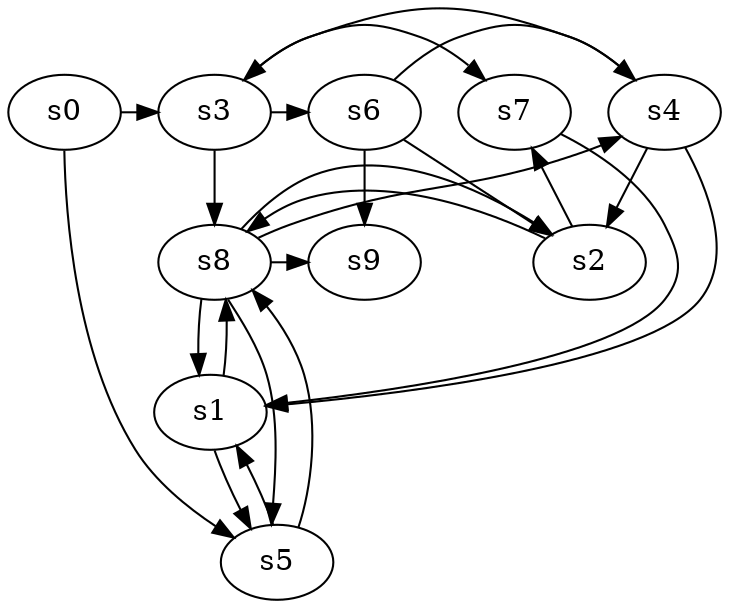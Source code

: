 digraph game_0795_complex_10 {
    s0 [name="s0", player=0, target=1];
    s1 [name="s1", player=1];
    s2 [name="s2", player=1, target=1];
    s3 [name="s3", player=0];
    s4 [name="s4", player=0, target=1];
    s5 [name="s5", player=0];
    s6 [name="s6", player=0, target=1];
    s7 [name="s7", player=0, target=1];
    s8 [name="s8", player=1];
    s9 [name="s9", player=1, target=1];

    s0 -> s3 [constraint="time % 7 == 3"];
    s0 -> s5 [constraint="time % 2 == 1 && time % 4 == 1"];
    s1 -> s5;
    s1 -> s8 [constraint="time == 0 || time == 9 || time == 12 || time == 14 || time == 16"];
    s2 -> s7 [constraint="time % 5 == 4 || time % 4 == 3"];
    s2 -> s8 [constraint="time % 2 == 1"];
    s3 -> s6 [constraint="time % 3 == 1 || time % 3 == 1"];
    s3 -> s7 [constraint="time == 0 || time == 5"];
    s3 -> s8;
    s4 -> s1 [constraint="!(time % 6 == 4)"];
    s4 -> s2;
    s4 -> s3 [constraint="!(time % 6 == 1)"];
    s5 -> s1 [constraint="time % 4 == 0 || time % 5 == 2"];
    s5 -> s8 [constraint="!(time % 5 == 3)"];
    s6 -> s2;
    s6 -> s4 [constraint="time == 4 || time == 8 || time == 9 || time == 22"];
    s6 -> s9;
    s7 -> s1 [constraint="time % 2 == 1 || time % 2 == 0"];
    s8 -> s1;
    s8 -> s2 [constraint="time % 2 == 1 && time % 3 == 1"];
    s8 -> s4 [constraint="time == 15 || time == 18"];
    s8 -> s5;
    s8 -> s9 [constraint="time == 4 || time == 14 || time == 20"];
}
